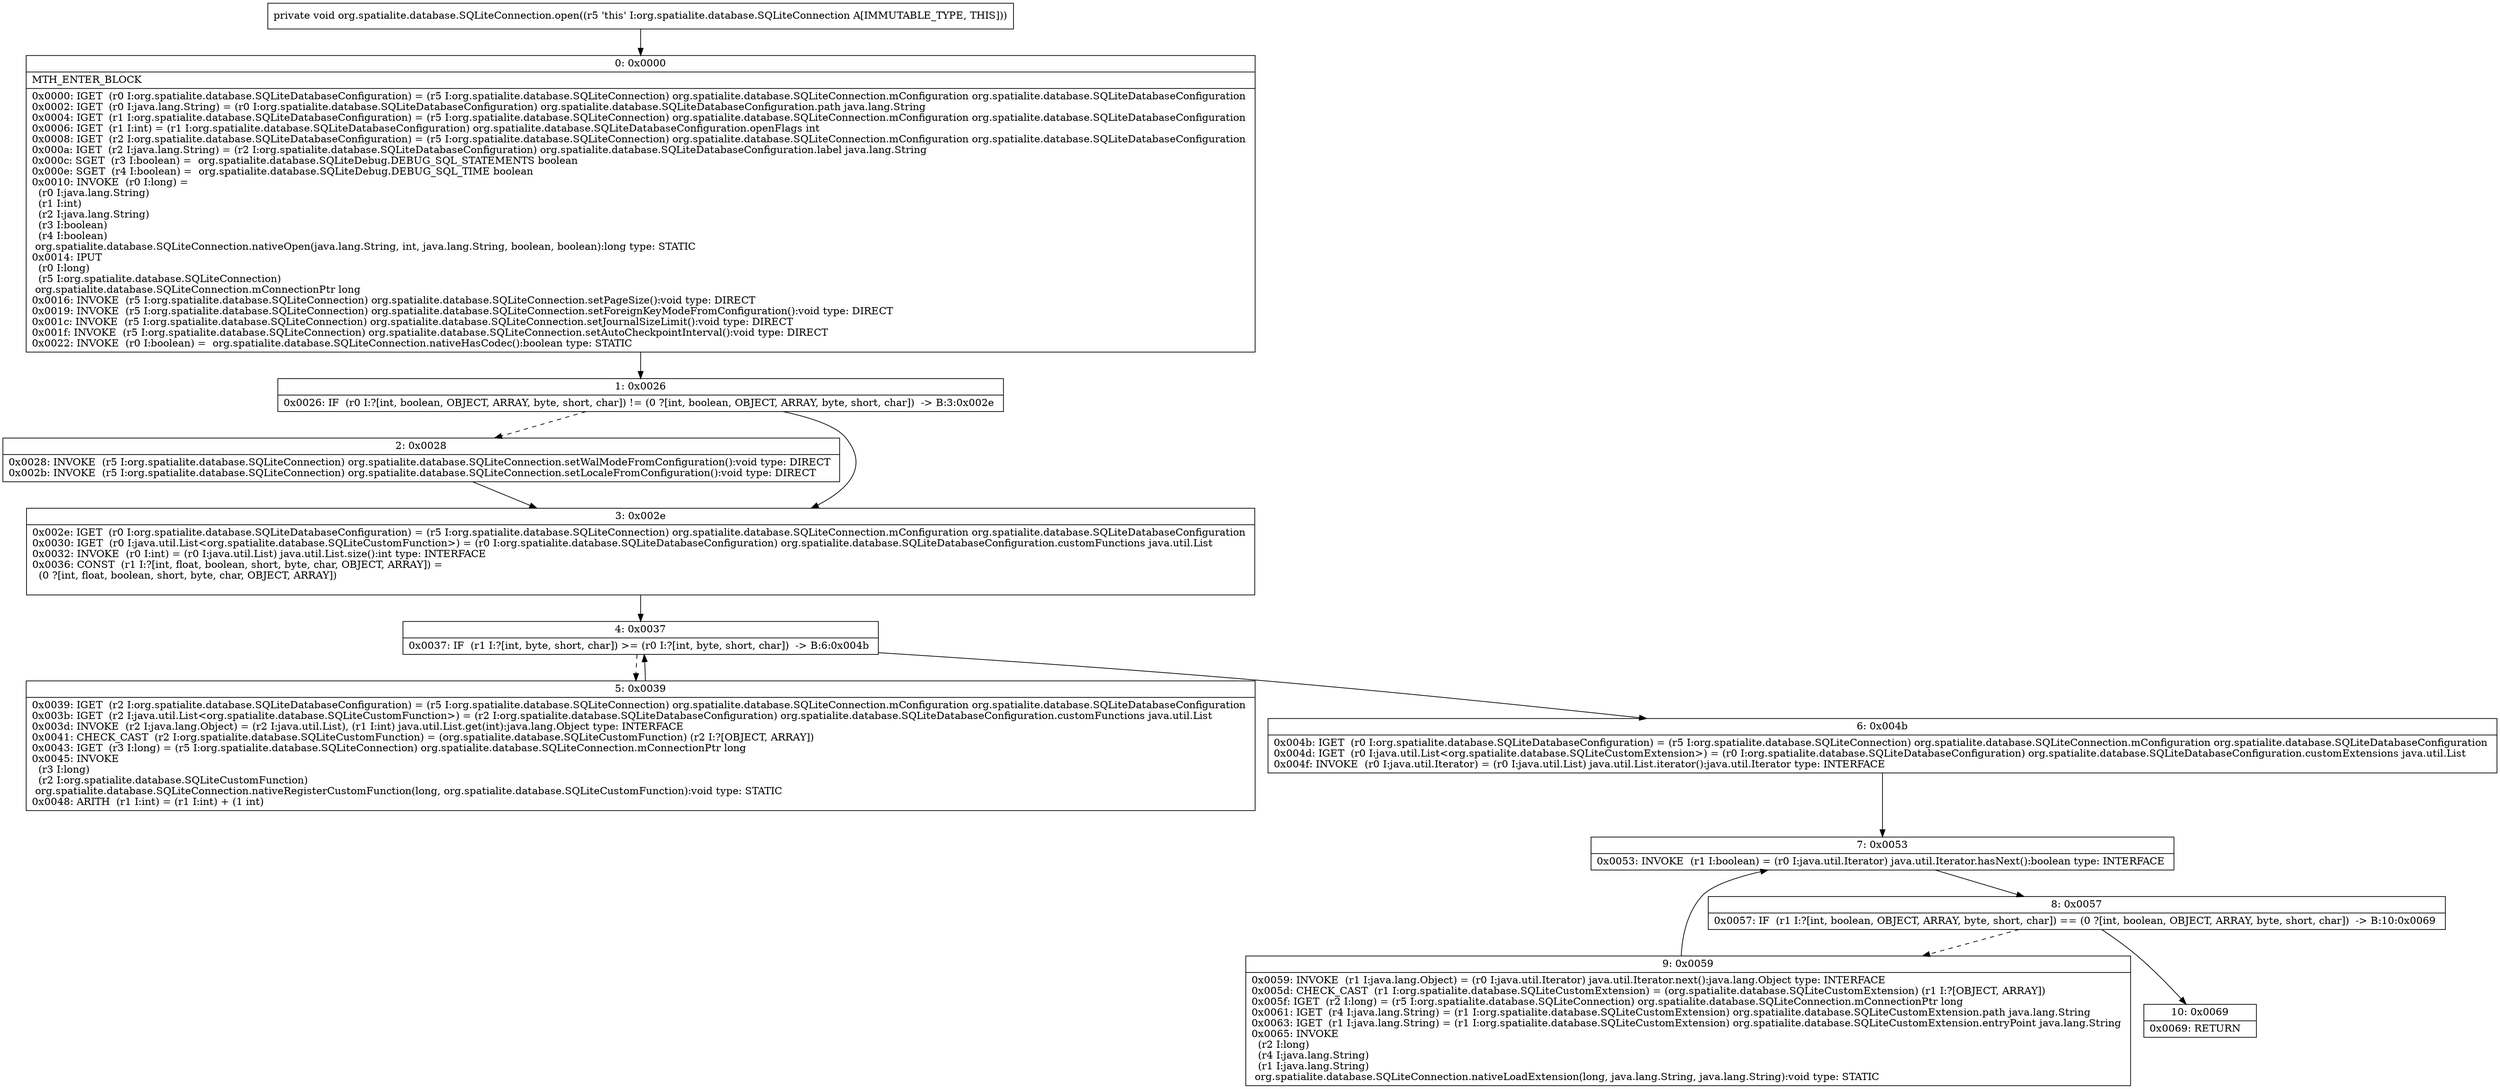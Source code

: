 digraph "CFG fororg.spatialite.database.SQLiteConnection.open()V" {
Node_0 [shape=record,label="{0\:\ 0x0000|MTH_ENTER_BLOCK\l|0x0000: IGET  (r0 I:org.spatialite.database.SQLiteDatabaseConfiguration) = (r5 I:org.spatialite.database.SQLiteConnection) org.spatialite.database.SQLiteConnection.mConfiguration org.spatialite.database.SQLiteDatabaseConfiguration \l0x0002: IGET  (r0 I:java.lang.String) = (r0 I:org.spatialite.database.SQLiteDatabaseConfiguration) org.spatialite.database.SQLiteDatabaseConfiguration.path java.lang.String \l0x0004: IGET  (r1 I:org.spatialite.database.SQLiteDatabaseConfiguration) = (r5 I:org.spatialite.database.SQLiteConnection) org.spatialite.database.SQLiteConnection.mConfiguration org.spatialite.database.SQLiteDatabaseConfiguration \l0x0006: IGET  (r1 I:int) = (r1 I:org.spatialite.database.SQLiteDatabaseConfiguration) org.spatialite.database.SQLiteDatabaseConfiguration.openFlags int \l0x0008: IGET  (r2 I:org.spatialite.database.SQLiteDatabaseConfiguration) = (r5 I:org.spatialite.database.SQLiteConnection) org.spatialite.database.SQLiteConnection.mConfiguration org.spatialite.database.SQLiteDatabaseConfiguration \l0x000a: IGET  (r2 I:java.lang.String) = (r2 I:org.spatialite.database.SQLiteDatabaseConfiguration) org.spatialite.database.SQLiteDatabaseConfiguration.label java.lang.String \l0x000c: SGET  (r3 I:boolean) =  org.spatialite.database.SQLiteDebug.DEBUG_SQL_STATEMENTS boolean \l0x000e: SGET  (r4 I:boolean) =  org.spatialite.database.SQLiteDebug.DEBUG_SQL_TIME boolean \l0x0010: INVOKE  (r0 I:long) = \l  (r0 I:java.lang.String)\l  (r1 I:int)\l  (r2 I:java.lang.String)\l  (r3 I:boolean)\l  (r4 I:boolean)\l org.spatialite.database.SQLiteConnection.nativeOpen(java.lang.String, int, java.lang.String, boolean, boolean):long type: STATIC \l0x0014: IPUT  \l  (r0 I:long)\l  (r5 I:org.spatialite.database.SQLiteConnection)\l org.spatialite.database.SQLiteConnection.mConnectionPtr long \l0x0016: INVOKE  (r5 I:org.spatialite.database.SQLiteConnection) org.spatialite.database.SQLiteConnection.setPageSize():void type: DIRECT \l0x0019: INVOKE  (r5 I:org.spatialite.database.SQLiteConnection) org.spatialite.database.SQLiteConnection.setForeignKeyModeFromConfiguration():void type: DIRECT \l0x001c: INVOKE  (r5 I:org.spatialite.database.SQLiteConnection) org.spatialite.database.SQLiteConnection.setJournalSizeLimit():void type: DIRECT \l0x001f: INVOKE  (r5 I:org.spatialite.database.SQLiteConnection) org.spatialite.database.SQLiteConnection.setAutoCheckpointInterval():void type: DIRECT \l0x0022: INVOKE  (r0 I:boolean) =  org.spatialite.database.SQLiteConnection.nativeHasCodec():boolean type: STATIC \l}"];
Node_1 [shape=record,label="{1\:\ 0x0026|0x0026: IF  (r0 I:?[int, boolean, OBJECT, ARRAY, byte, short, char]) != (0 ?[int, boolean, OBJECT, ARRAY, byte, short, char])  \-\> B:3:0x002e \l}"];
Node_2 [shape=record,label="{2\:\ 0x0028|0x0028: INVOKE  (r5 I:org.spatialite.database.SQLiteConnection) org.spatialite.database.SQLiteConnection.setWalModeFromConfiguration():void type: DIRECT \l0x002b: INVOKE  (r5 I:org.spatialite.database.SQLiteConnection) org.spatialite.database.SQLiteConnection.setLocaleFromConfiguration():void type: DIRECT \l}"];
Node_3 [shape=record,label="{3\:\ 0x002e|0x002e: IGET  (r0 I:org.spatialite.database.SQLiteDatabaseConfiguration) = (r5 I:org.spatialite.database.SQLiteConnection) org.spatialite.database.SQLiteConnection.mConfiguration org.spatialite.database.SQLiteDatabaseConfiguration \l0x0030: IGET  (r0 I:java.util.List\<org.spatialite.database.SQLiteCustomFunction\>) = (r0 I:org.spatialite.database.SQLiteDatabaseConfiguration) org.spatialite.database.SQLiteDatabaseConfiguration.customFunctions java.util.List \l0x0032: INVOKE  (r0 I:int) = (r0 I:java.util.List) java.util.List.size():int type: INTERFACE \l0x0036: CONST  (r1 I:?[int, float, boolean, short, byte, char, OBJECT, ARRAY]) = \l  (0 ?[int, float, boolean, short, byte, char, OBJECT, ARRAY])\l \l}"];
Node_4 [shape=record,label="{4\:\ 0x0037|0x0037: IF  (r1 I:?[int, byte, short, char]) \>= (r0 I:?[int, byte, short, char])  \-\> B:6:0x004b \l}"];
Node_5 [shape=record,label="{5\:\ 0x0039|0x0039: IGET  (r2 I:org.spatialite.database.SQLiteDatabaseConfiguration) = (r5 I:org.spatialite.database.SQLiteConnection) org.spatialite.database.SQLiteConnection.mConfiguration org.spatialite.database.SQLiteDatabaseConfiguration \l0x003b: IGET  (r2 I:java.util.List\<org.spatialite.database.SQLiteCustomFunction\>) = (r2 I:org.spatialite.database.SQLiteDatabaseConfiguration) org.spatialite.database.SQLiteDatabaseConfiguration.customFunctions java.util.List \l0x003d: INVOKE  (r2 I:java.lang.Object) = (r2 I:java.util.List), (r1 I:int) java.util.List.get(int):java.lang.Object type: INTERFACE \l0x0041: CHECK_CAST  (r2 I:org.spatialite.database.SQLiteCustomFunction) = (org.spatialite.database.SQLiteCustomFunction) (r2 I:?[OBJECT, ARRAY]) \l0x0043: IGET  (r3 I:long) = (r5 I:org.spatialite.database.SQLiteConnection) org.spatialite.database.SQLiteConnection.mConnectionPtr long \l0x0045: INVOKE  \l  (r3 I:long)\l  (r2 I:org.spatialite.database.SQLiteCustomFunction)\l org.spatialite.database.SQLiteConnection.nativeRegisterCustomFunction(long, org.spatialite.database.SQLiteCustomFunction):void type: STATIC \l0x0048: ARITH  (r1 I:int) = (r1 I:int) + (1 int) \l}"];
Node_6 [shape=record,label="{6\:\ 0x004b|0x004b: IGET  (r0 I:org.spatialite.database.SQLiteDatabaseConfiguration) = (r5 I:org.spatialite.database.SQLiteConnection) org.spatialite.database.SQLiteConnection.mConfiguration org.spatialite.database.SQLiteDatabaseConfiguration \l0x004d: IGET  (r0 I:java.util.List\<org.spatialite.database.SQLiteCustomExtension\>) = (r0 I:org.spatialite.database.SQLiteDatabaseConfiguration) org.spatialite.database.SQLiteDatabaseConfiguration.customExtensions java.util.List \l0x004f: INVOKE  (r0 I:java.util.Iterator) = (r0 I:java.util.List) java.util.List.iterator():java.util.Iterator type: INTERFACE \l}"];
Node_7 [shape=record,label="{7\:\ 0x0053|0x0053: INVOKE  (r1 I:boolean) = (r0 I:java.util.Iterator) java.util.Iterator.hasNext():boolean type: INTERFACE \l}"];
Node_8 [shape=record,label="{8\:\ 0x0057|0x0057: IF  (r1 I:?[int, boolean, OBJECT, ARRAY, byte, short, char]) == (0 ?[int, boolean, OBJECT, ARRAY, byte, short, char])  \-\> B:10:0x0069 \l}"];
Node_9 [shape=record,label="{9\:\ 0x0059|0x0059: INVOKE  (r1 I:java.lang.Object) = (r0 I:java.util.Iterator) java.util.Iterator.next():java.lang.Object type: INTERFACE \l0x005d: CHECK_CAST  (r1 I:org.spatialite.database.SQLiteCustomExtension) = (org.spatialite.database.SQLiteCustomExtension) (r1 I:?[OBJECT, ARRAY]) \l0x005f: IGET  (r2 I:long) = (r5 I:org.spatialite.database.SQLiteConnection) org.spatialite.database.SQLiteConnection.mConnectionPtr long \l0x0061: IGET  (r4 I:java.lang.String) = (r1 I:org.spatialite.database.SQLiteCustomExtension) org.spatialite.database.SQLiteCustomExtension.path java.lang.String \l0x0063: IGET  (r1 I:java.lang.String) = (r1 I:org.spatialite.database.SQLiteCustomExtension) org.spatialite.database.SQLiteCustomExtension.entryPoint java.lang.String \l0x0065: INVOKE  \l  (r2 I:long)\l  (r4 I:java.lang.String)\l  (r1 I:java.lang.String)\l org.spatialite.database.SQLiteConnection.nativeLoadExtension(long, java.lang.String, java.lang.String):void type: STATIC \l}"];
Node_10 [shape=record,label="{10\:\ 0x0069|0x0069: RETURN   \l}"];
MethodNode[shape=record,label="{private void org.spatialite.database.SQLiteConnection.open((r5 'this' I:org.spatialite.database.SQLiteConnection A[IMMUTABLE_TYPE, THIS])) }"];
MethodNode -> Node_0;
Node_0 -> Node_1;
Node_1 -> Node_2[style=dashed];
Node_1 -> Node_3;
Node_2 -> Node_3;
Node_3 -> Node_4;
Node_4 -> Node_5[style=dashed];
Node_4 -> Node_6;
Node_5 -> Node_4;
Node_6 -> Node_7;
Node_7 -> Node_8;
Node_8 -> Node_9[style=dashed];
Node_8 -> Node_10;
Node_9 -> Node_7;
}

